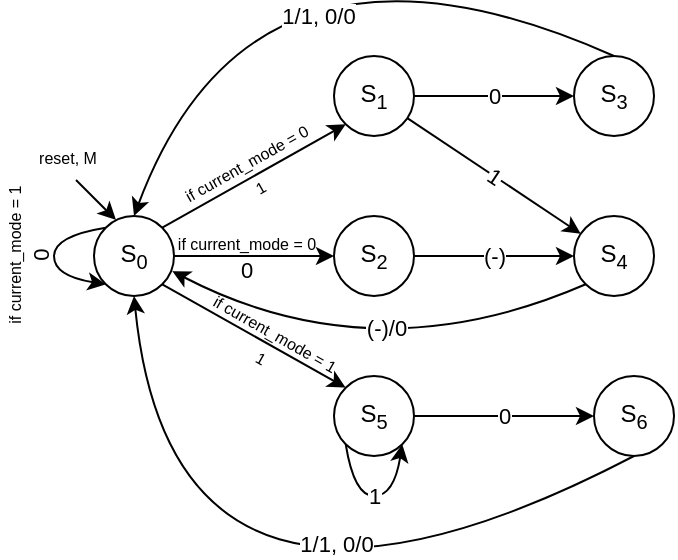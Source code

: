 <mxfile version="26.0.16">
  <diagram name="Pagina-1" id="KbwLGhmWEM9IE3JpOT0c">
    <mxGraphModel dx="424" dy="306" grid="1" gridSize="10" guides="1" tooltips="1" connect="1" arrows="1" fold="1" page="1" pageScale="1" pageWidth="827" pageHeight="1169" math="0" shadow="0">
      <root>
        <mxCell id="0" />
        <mxCell id="1" parent="0" />
        <mxCell id="g2gTISk33VEuToaD5dI8-1" value="S&lt;sub&gt;1&lt;/sub&gt;" style="ellipse;whiteSpace=wrap;html=1;aspect=fixed;" vertex="1" parent="1">
          <mxGeometry x="200" y="120" width="40" height="40" as="geometry" />
        </mxCell>
        <mxCell id="g2gTISk33VEuToaD5dI8-2" value="S&lt;sub&gt;0&lt;/sub&gt;" style="ellipse;whiteSpace=wrap;html=1;aspect=fixed;" vertex="1" parent="1">
          <mxGeometry x="80" y="200" width="40" height="40" as="geometry" />
        </mxCell>
        <mxCell id="g2gTISk33VEuToaD5dI8-3" value="S&lt;sub&gt;2&lt;/sub&gt;" style="ellipse;whiteSpace=wrap;html=1;aspect=fixed;" vertex="1" parent="1">
          <mxGeometry x="200" y="200" width="40" height="40" as="geometry" />
        </mxCell>
        <mxCell id="g2gTISk33VEuToaD5dI8-4" value="S&lt;sub&gt;3&lt;/sub&gt;" style="ellipse;whiteSpace=wrap;html=1;aspect=fixed;" vertex="1" parent="1">
          <mxGeometry x="320" y="120" width="40" height="40" as="geometry" />
        </mxCell>
        <mxCell id="g2gTISk33VEuToaD5dI8-5" value="S&lt;sub&gt;4&lt;/sub&gt;" style="ellipse;whiteSpace=wrap;html=1;aspect=fixed;" vertex="1" parent="1">
          <mxGeometry x="320" y="200" width="40" height="40" as="geometry" />
        </mxCell>
        <mxCell id="g2gTISk33VEuToaD5dI8-6" value="S&lt;sub&gt;5&lt;/sub&gt;" style="ellipse;whiteSpace=wrap;html=1;aspect=fixed;" vertex="1" parent="1">
          <mxGeometry x="200" y="280" width="40" height="40" as="geometry" />
        </mxCell>
        <mxCell id="g2gTISk33VEuToaD5dI8-7" value="S&lt;sub&gt;6&lt;/sub&gt;" style="ellipse;whiteSpace=wrap;html=1;aspect=fixed;" vertex="1" parent="1">
          <mxGeometry x="330" y="280" width="40" height="40" as="geometry" />
        </mxCell>
        <mxCell id="g2gTISk33VEuToaD5dI8-10" value="" style="endArrow=classic;html=1;rounded=0;exitX=1;exitY=0;exitDx=0;exitDy=0;entryX=0;entryY=1;entryDx=0;entryDy=0;arcSize=20;jumpSize=6;labelBorderColor=none;textShadow=0;" edge="1" parent="1" source="g2gTISk33VEuToaD5dI8-2" target="g2gTISk33VEuToaD5dI8-1">
          <mxGeometry width="50" height="50" relative="1" as="geometry">
            <mxPoint x="111.142" y="202.858" as="sourcePoint" />
            <mxPoint x="202.858" y="151.142" as="targetPoint" />
          </mxGeometry>
        </mxCell>
        <mxCell id="g2gTISk33VEuToaD5dI8-52" value="&lt;div&gt;&lt;font style=&quot;font-size: 8px;&quot;&gt;if current_mode = 0&lt;/font&gt;&lt;/div&gt;&lt;div&gt;&lt;font style=&quot;font-size: 8px;&quot;&gt;1&lt;/font&gt;&lt;/div&gt;" style="edgeLabel;html=1;align=center;verticalAlign=middle;resizable=0;points=[];labelBackgroundColor=none;labelBorderColor=none;textShadow=0;rotation=330.6;" vertex="1" connectable="0" parent="g2gTISk33VEuToaD5dI8-10">
          <mxGeometry relative="1" as="geometry">
            <mxPoint x="-1" y="-1" as="offset" />
          </mxGeometry>
        </mxCell>
        <mxCell id="g2gTISk33VEuToaD5dI8-11" value="" style="endArrow=classic;html=1;rounded=0;entryX=0;entryY=0.5;entryDx=0;entryDy=0;" edge="1" parent="1" target="g2gTISk33VEuToaD5dI8-4">
          <mxGeometry width="50" height="50" relative="1" as="geometry">
            <mxPoint x="240" y="140" as="sourcePoint" />
            <mxPoint x="290" y="90" as="targetPoint" />
          </mxGeometry>
        </mxCell>
        <mxCell id="g2gTISk33VEuToaD5dI8-42" value="0" style="edgeLabel;html=1;align=center;verticalAlign=middle;resizable=0;points=[];" vertex="1" connectable="0" parent="g2gTISk33VEuToaD5dI8-11">
          <mxGeometry relative="1" as="geometry">
            <mxPoint as="offset" />
          </mxGeometry>
        </mxCell>
        <mxCell id="g2gTISk33VEuToaD5dI8-18" value="" style="endArrow=classic;html=1;rounded=0;" edge="1" parent="1" source="g2gTISk33VEuToaD5dI8-1" target="g2gTISk33VEuToaD5dI8-5">
          <mxGeometry width="50" height="50" relative="1" as="geometry">
            <mxPoint x="230" y="230" as="sourcePoint" />
            <mxPoint x="280" y="180" as="targetPoint" />
          </mxGeometry>
        </mxCell>
        <mxCell id="g2gTISk33VEuToaD5dI8-37" value="1" style="edgeLabel;html=1;align=center;verticalAlign=middle;resizable=0;points=[];rotation=33.6;" vertex="1" connectable="0" parent="g2gTISk33VEuToaD5dI8-18">
          <mxGeometry relative="1" as="geometry">
            <mxPoint as="offset" />
          </mxGeometry>
        </mxCell>
        <mxCell id="g2gTISk33VEuToaD5dI8-20" value="" style="endArrow=classic;html=1;rounded=0;exitX=1;exitY=0.5;exitDx=0;exitDy=0;entryX=0;entryY=0.5;entryDx=0;entryDy=0;" edge="1" parent="1" source="g2gTISk33VEuToaD5dI8-3" target="g2gTISk33VEuToaD5dI8-5">
          <mxGeometry width="50" height="50" relative="1" as="geometry">
            <mxPoint x="230" y="230" as="sourcePoint" />
            <mxPoint x="280" y="180" as="targetPoint" />
          </mxGeometry>
        </mxCell>
        <mxCell id="g2gTISk33VEuToaD5dI8-41" value="-" style="edgeLabel;html=1;align=center;verticalAlign=middle;resizable=0;points=[];" vertex="1" connectable="0" parent="g2gTISk33VEuToaD5dI8-20">
          <mxGeometry relative="1" as="geometry">
            <mxPoint as="offset" />
          </mxGeometry>
        </mxCell>
        <mxCell id="g2gTISk33VEuToaD5dI8-55" value="(-)" style="edgeLabel;html=1;align=center;verticalAlign=middle;resizable=0;points=[];" vertex="1" connectable="0" parent="g2gTISk33VEuToaD5dI8-20">
          <mxGeometry relative="1" as="geometry">
            <mxPoint as="offset" />
          </mxGeometry>
        </mxCell>
        <mxCell id="g2gTISk33VEuToaD5dI8-23" value="" style="endArrow=classic;html=1;rounded=0;entryX=0.5;entryY=0;entryDx=0;entryDy=0;curved=1;" edge="1" parent="1" target="g2gTISk33VEuToaD5dI8-2">
          <mxGeometry width="50" height="50" relative="1" as="geometry">
            <mxPoint x="340" y="120" as="sourcePoint" />
            <mxPoint x="170" y="110" as="targetPoint" />
            <Array as="points">
              <mxPoint x="160" y="40" />
            </Array>
          </mxGeometry>
        </mxCell>
        <mxCell id="g2gTISk33VEuToaD5dI8-35" value="1/1, 0/0" style="edgeLabel;html=1;align=center;verticalAlign=middle;resizable=0;points=[];" vertex="1" connectable="0" parent="g2gTISk33VEuToaD5dI8-23">
          <mxGeometry x="0.351" y="40" relative="1" as="geometry">
            <mxPoint x="12" y="-3" as="offset" />
          </mxGeometry>
        </mxCell>
        <mxCell id="g2gTISk33VEuToaD5dI8-25" value="" style="endArrow=classic;html=1;rounded=0;exitX=1;exitY=1;exitDx=0;exitDy=0;entryX=0;entryY=0;entryDx=0;entryDy=0;" edge="1" parent="1" source="g2gTISk33VEuToaD5dI8-2" target="g2gTISk33VEuToaD5dI8-6">
          <mxGeometry width="50" height="50" relative="1" as="geometry">
            <mxPoint x="117.142" y="231.142" as="sourcePoint" />
            <mxPoint x="208.858" y="282.858" as="targetPoint" />
          </mxGeometry>
        </mxCell>
        <mxCell id="g2gTISk33VEuToaD5dI8-43" value="&lt;div&gt;&lt;font style=&quot;font-size: 8px;&quot;&gt;if current_mode = 1&lt;/font&gt;&lt;/div&gt;&lt;div&gt;&lt;font style=&quot;font-size: 8px;&quot;&gt;1&lt;/font&gt;&lt;/div&gt;" style="edgeLabel;html=1;align=center;verticalAlign=middle;resizable=0;points=[];rotation=29.6;labelBackgroundColor=none;" vertex="1" connectable="0" parent="g2gTISk33VEuToaD5dI8-25">
          <mxGeometry relative="1" as="geometry">
            <mxPoint x="7" y="4" as="offset" />
          </mxGeometry>
        </mxCell>
        <mxCell id="g2gTISk33VEuToaD5dI8-27" value="" style="endArrow=classic;html=1;rounded=0;exitX=1;exitY=0.5;exitDx=0;exitDy=0;entryX=0;entryY=0.5;entryDx=0;entryDy=0;" edge="1" parent="1" source="g2gTISk33VEuToaD5dI8-6" target="g2gTISk33VEuToaD5dI8-7">
          <mxGeometry width="50" height="50" relative="1" as="geometry">
            <mxPoint x="220" y="280" as="sourcePoint" />
            <mxPoint x="270" y="230" as="targetPoint" />
          </mxGeometry>
        </mxCell>
        <mxCell id="g2gTISk33VEuToaD5dI8-49" value="0" style="edgeLabel;html=1;align=center;verticalAlign=middle;resizable=0;points=[];" vertex="1" connectable="0" parent="g2gTISk33VEuToaD5dI8-27">
          <mxGeometry relative="1" as="geometry">
            <mxPoint as="offset" />
          </mxGeometry>
        </mxCell>
        <mxCell id="g2gTISk33VEuToaD5dI8-28" value="" style="endArrow=classic;html=1;rounded=0;exitX=0;exitY=1;exitDx=0;exitDy=0;entryX=1;entryY=1;entryDx=0;entryDy=0;curved=1;" edge="1" parent="1" source="g2gTISk33VEuToaD5dI8-6" target="g2gTISk33VEuToaD5dI8-6">
          <mxGeometry width="50" height="50" relative="1" as="geometry">
            <mxPoint x="200" y="340" as="sourcePoint" />
            <mxPoint x="250" y="290" as="targetPoint" />
            <Array as="points">
              <mxPoint x="210" y="340" />
              <mxPoint x="230" y="340" />
            </Array>
          </mxGeometry>
        </mxCell>
        <mxCell id="g2gTISk33VEuToaD5dI8-45" value="1" style="edgeLabel;html=1;align=center;verticalAlign=middle;resizable=0;points=[];" vertex="1" connectable="0" parent="g2gTISk33VEuToaD5dI8-28">
          <mxGeometry relative="1" as="geometry">
            <mxPoint as="offset" />
          </mxGeometry>
        </mxCell>
        <mxCell id="g2gTISk33VEuToaD5dI8-29" value="" style="endArrow=classic;html=1;rounded=0;exitX=0.5;exitY=1;exitDx=0;exitDy=0;entryX=0.5;entryY=1;entryDx=0;entryDy=0;curved=1;" edge="1" parent="1" source="g2gTISk33VEuToaD5dI8-7" target="g2gTISk33VEuToaD5dI8-2">
          <mxGeometry width="50" height="50" relative="1" as="geometry">
            <mxPoint x="180" y="340" as="sourcePoint" />
            <mxPoint x="230" y="290" as="targetPoint" />
            <Array as="points">
              <mxPoint x="120" y="440" />
            </Array>
          </mxGeometry>
        </mxCell>
        <mxCell id="g2gTISk33VEuToaD5dI8-48" value="1/1, 0/0" style="edgeLabel;html=1;align=center;verticalAlign=middle;resizable=0;points=[];" vertex="1" connectable="0" parent="g2gTISk33VEuToaD5dI8-29">
          <mxGeometry x="-0.329" y="-30" relative="1" as="geometry">
            <mxPoint x="2" y="-1" as="offset" />
          </mxGeometry>
        </mxCell>
        <mxCell id="g2gTISk33VEuToaD5dI8-30" value="" style="endArrow=classic;html=1;rounded=0;exitX=0;exitY=0;exitDx=0;exitDy=0;entryX=0;entryY=1;entryDx=0;entryDy=0;curved=1;" edge="1" parent="1" source="g2gTISk33VEuToaD5dI8-2" target="g2gTISk33VEuToaD5dI8-2">
          <mxGeometry width="50" height="50" relative="1" as="geometry">
            <mxPoint x="216" y="324" as="sourcePoint" />
            <mxPoint x="244" y="324" as="targetPoint" />
            <Array as="points">
              <mxPoint x="60" y="210" />
              <mxPoint x="60" y="230" />
            </Array>
          </mxGeometry>
        </mxCell>
        <mxCell id="g2gTISk33VEuToaD5dI8-46" value="&lt;div&gt;&lt;font style=&quot;font-size: 8px;&quot;&gt;if current_mode = 1&lt;/font&gt;&lt;/div&gt;&lt;div&gt;0&lt;/div&gt;" style="edgeLabel;html=1;align=center;verticalAlign=middle;resizable=0;points=[];horizontal=0;labelBackgroundColor=none;" vertex="1" connectable="0" parent="g2gTISk33VEuToaD5dI8-30">
          <mxGeometry relative="1" as="geometry">
            <mxPoint x="-14" as="offset" />
          </mxGeometry>
        </mxCell>
        <mxCell id="g2gTISk33VEuToaD5dI8-32" value="" style="endArrow=classic;html=1;rounded=0;exitX=1;exitY=0.5;exitDx=0;exitDy=0;entryX=0;entryY=0.5;entryDx=0;entryDy=0;" edge="1" parent="1" source="g2gTISk33VEuToaD5dI8-2" target="g2gTISk33VEuToaD5dI8-3">
          <mxGeometry width="50" height="50" relative="1" as="geometry">
            <mxPoint x="120.0" y="215" as="sourcePoint" />
            <mxPoint x="200" y="215" as="targetPoint" />
          </mxGeometry>
        </mxCell>
        <mxCell id="g2gTISk33VEuToaD5dI8-39" value="&lt;div&gt;&lt;font style=&quot;font-size: 8px;&quot;&gt;if current_mode = 0&lt;/font&gt;&lt;/div&gt;&lt;div&gt;0&lt;/div&gt;" style="edgeLabel;html=1;align=center;verticalAlign=middle;resizable=0;points=[];labelBackgroundColor=none;" vertex="1" connectable="0" parent="g2gTISk33VEuToaD5dI8-32">
          <mxGeometry relative="1" as="geometry">
            <mxPoint x="-4" as="offset" />
          </mxGeometry>
        </mxCell>
        <mxCell id="g2gTISk33VEuToaD5dI8-34" value="" style="endArrow=classic;html=1;rounded=0;exitX=0;exitY=1;exitDx=0;exitDy=0;entryX=0.978;entryY=0.689;entryDx=0;entryDy=0;entryPerimeter=0;curved=1;" edge="1" parent="1" source="g2gTISk33VEuToaD5dI8-5" target="g2gTISk33VEuToaD5dI8-2">
          <mxGeometry width="50" height="50" relative="1" as="geometry">
            <mxPoint x="230" y="270" as="sourcePoint" />
            <mxPoint x="280" y="220" as="targetPoint" />
            <Array as="points">
              <mxPoint x="220" y="280" />
            </Array>
          </mxGeometry>
        </mxCell>
        <mxCell id="g2gTISk33VEuToaD5dI8-38" value="(-)/0" style="edgeLabel;html=1;align=center;verticalAlign=middle;resizable=0;points=[];" vertex="1" connectable="0" parent="g2gTISk33VEuToaD5dI8-34">
          <mxGeometry x="-0.115" y="-18" relative="1" as="geometry">
            <mxPoint y="-2" as="offset" />
          </mxGeometry>
        </mxCell>
        <mxCell id="g2gTISk33VEuToaD5dI8-59" value="" style="endArrow=classic;html=1;rounded=0;" edge="1" parent="1">
          <mxGeometry width="50" height="50" relative="1" as="geometry">
            <mxPoint x="71" y="182" as="sourcePoint" />
            <mxPoint x="91" y="202" as="targetPoint" />
          </mxGeometry>
        </mxCell>
        <mxCell id="g2gTISk33VEuToaD5dI8-60" value="reset, M" style="text;html=1;align=center;verticalAlign=middle;whiteSpace=wrap;rounded=0;fontSize=8;" vertex="1" parent="1">
          <mxGeometry x="37" y="156" width="60" height="30" as="geometry" />
        </mxCell>
      </root>
    </mxGraphModel>
  </diagram>
</mxfile>

